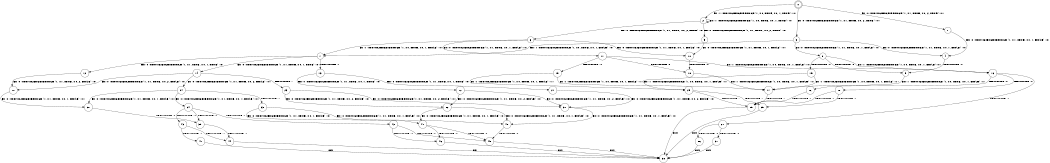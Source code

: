 digraph BCG {
size = "7, 10.5";
center = TRUE;
node [shape = circle];
0 [peripheries = 2];
0 -> 1 [label = "EX !0 !ATOMIC_EXCH_BRANCH (1, +1, TRUE, +0, 2, TRUE) !:0:"];
0 -> 2 [label = "EX !1 !ATOMIC_EXCH_BRANCH (1, +0, TRUE, +0, 1, TRUE) !:0:"];
0 -> 3 [label = "EX !0 !ATOMIC_EXCH_BRANCH (1, +1, TRUE, +0, 2, TRUE) !:0:"];
1 -> 4 [label = "EX !0 !ATOMIC_EXCH_BRANCH (1, +1, TRUE, +0, 1, FALSE) !:0:"];
2 -> 5 [label = "EX !0 !ATOMIC_EXCH_BRANCH (1, +1, TRUE, +0, 2, TRUE) !:0:"];
2 -> 6 [label = "EX !0 !ATOMIC_EXCH_BRANCH (1, +1, TRUE, +0, 2, TRUE) !:0:"];
2 -> 2 [label = "EX !1 !ATOMIC_EXCH_BRANCH (1, +0, TRUE, +0, 1, TRUE) !:0:"];
3 -> 4 [label = "EX !0 !ATOMIC_EXCH_BRANCH (1, +1, TRUE, +0, 1, FALSE) !:0:"];
3 -> 7 [label = "EX !1 !ATOMIC_EXCH_BRANCH (1, +0, TRUE, +0, 1, FALSE) !:0:"];
3 -> 8 [label = "EX !0 !ATOMIC_EXCH_BRANCH (1, +1, TRUE, +0, 1, FALSE) !:0:"];
4 -> 9 [label = "TERMINATE !0"];
5 -> 10 [label = "EX !0 !ATOMIC_EXCH_BRANCH (1, +1, TRUE, +0, 1, FALSE) !:0:"];
6 -> 10 [label = "EX !0 !ATOMIC_EXCH_BRANCH (1, +1, TRUE, +0, 1, FALSE) !:0:"];
6 -> 7 [label = "EX !1 !ATOMIC_EXCH_BRANCH (1, +0, TRUE, +0, 1, FALSE) !:0:"];
6 -> 11 [label = "EX !0 !ATOMIC_EXCH_BRANCH (1, +1, TRUE, +0, 1, FALSE) !:0:"];
7 -> 12 [label = "EX !0 !ATOMIC_EXCH_BRANCH (1, +1, TRUE, +0, 1, TRUE) !:0:"];
7 -> 13 [label = "TERMINATE !1"];
7 -> 14 [label = "EX !0 !ATOMIC_EXCH_BRANCH (1, +1, TRUE, +0, 1, TRUE) !:0:"];
8 -> 9 [label = "TERMINATE !0"];
8 -> 15 [label = "TERMINATE !0"];
8 -> 16 [label = "EX !1 !ATOMIC_EXCH_BRANCH (1, +0, TRUE, +0, 1, FALSE) !:0:"];
9 -> 17 [label = "EX !1 !ATOMIC_EXCH_BRANCH (1, +0, TRUE, +0, 1, FALSE) !:1:"];
10 -> 18 [label = "TERMINATE !0"];
11 -> 18 [label = "TERMINATE !0"];
11 -> 19 [label = "TERMINATE !0"];
11 -> 16 [label = "EX !1 !ATOMIC_EXCH_BRANCH (1, +0, TRUE, +0, 1, FALSE) !:0:"];
12 -> 20 [label = "EX !0 !ATOMIC_EXCH_BRANCH (1, +1, TRUE, +0, 2, FALSE) !:0:"];
13 -> 21 [label = "EX !0 !ATOMIC_EXCH_BRANCH (1, +1, TRUE, +0, 1, TRUE) !:0:"];
13 -> 22 [label = "EX !0 !ATOMIC_EXCH_BRANCH (1, +1, TRUE, +0, 1, TRUE) !:0:"];
14 -> 20 [label = "EX !0 !ATOMIC_EXCH_BRANCH (1, +1, TRUE, +0, 2, FALSE) !:0:"];
14 -> 23 [label = "TERMINATE !1"];
14 -> 24 [label = "EX !0 !ATOMIC_EXCH_BRANCH (1, +1, TRUE, +0, 2, FALSE) !:0:"];
15 -> 17 [label = "EX !1 !ATOMIC_EXCH_BRANCH (1, +0, TRUE, +0, 1, FALSE) !:1:"];
15 -> 25 [label = "EX !1 !ATOMIC_EXCH_BRANCH (1, +0, TRUE, +0, 1, FALSE) !:1:"];
16 -> 26 [label = "TERMINATE !0"];
16 -> 27 [label = "TERMINATE !1"];
16 -> 28 [label = "TERMINATE !0"];
17 -> 29 [label = "TERMINATE !1"];
18 -> 17 [label = "EX !1 !ATOMIC_EXCH_BRANCH (1, +0, TRUE, +0, 1, FALSE) !:1:"];
19 -> 17 [label = "EX !1 !ATOMIC_EXCH_BRANCH (1, +0, TRUE, +0, 1, FALSE) !:1:"];
19 -> 25 [label = "EX !1 !ATOMIC_EXCH_BRANCH (1, +0, TRUE, +0, 1, FALSE) !:1:"];
20 -> 30 [label = "EX !0 !ATOMIC_EXCH_BRANCH (1, +1, TRUE, +0, 1, FALSE) !:0:"];
21 -> 31 [label = "EX !0 !ATOMIC_EXCH_BRANCH (1, +1, TRUE, +0, 2, FALSE) !:0:"];
22 -> 31 [label = "EX !0 !ATOMIC_EXCH_BRANCH (1, +1, TRUE, +0, 2, FALSE) !:0:"];
22 -> 32 [label = "EX !0 !ATOMIC_EXCH_BRANCH (1, +1, TRUE, +0, 2, FALSE) !:0:"];
23 -> 31 [label = "EX !0 !ATOMIC_EXCH_BRANCH (1, +1, TRUE, +0, 2, FALSE) !:0:"];
23 -> 32 [label = "EX !0 !ATOMIC_EXCH_BRANCH (1, +1, TRUE, +0, 2, FALSE) !:0:"];
24 -> 30 [label = "EX !0 !ATOMIC_EXCH_BRANCH (1, +1, TRUE, +0, 1, FALSE) !:0:"];
24 -> 33 [label = "TERMINATE !1"];
24 -> 34 [label = "EX !0 !ATOMIC_EXCH_BRANCH (1, +1, TRUE, +0, 1, FALSE) !:0:"];
25 -> 29 [label = "TERMINATE !1"];
25 -> 35 [label = "TERMINATE !1"];
26 -> 29 [label = "TERMINATE !1"];
27 -> 36 [label = "TERMINATE !0"];
27 -> 37 [label = "TERMINATE !0"];
28 -> 29 [label = "TERMINATE !1"];
28 -> 35 [label = "TERMINATE !1"];
29 -> 38 [label = "exit"];
30 -> 39 [label = "TERMINATE !0"];
31 -> 40 [label = "EX !0 !ATOMIC_EXCH_BRANCH (1, +1, TRUE, +0, 1, FALSE) !:0:"];
32 -> 40 [label = "EX !0 !ATOMIC_EXCH_BRANCH (1, +1, TRUE, +0, 1, FALSE) !:0:"];
32 -> 41 [label = "EX !0 !ATOMIC_EXCH_BRANCH (1, +1, TRUE, +0, 1, FALSE) !:0:"];
33 -> 40 [label = "EX !0 !ATOMIC_EXCH_BRANCH (1, +1, TRUE, +0, 1, FALSE) !:0:"];
33 -> 41 [label = "EX !0 !ATOMIC_EXCH_BRANCH (1, +1, TRUE, +0, 1, FALSE) !:0:"];
34 -> 39 [label = "TERMINATE !0"];
34 -> 42 [label = "TERMINATE !1"];
34 -> 43 [label = "TERMINATE !0"];
35 -> 38 [label = "exit"];
36 -> 38 [label = "exit"];
37 -> 38 [label = "exit"];
39 -> 44 [label = "TERMINATE !1"];
40 -> 45 [label = "TERMINATE !0"];
41 -> 45 [label = "TERMINATE !0"];
41 -> 46 [label = "TERMINATE !0"];
42 -> 45 [label = "TERMINATE !0"];
42 -> 46 [label = "TERMINATE !0"];
43 -> 44 [label = "TERMINATE !1"];
43 -> 47 [label = "TERMINATE !1"];
44 -> 38 [label = "exit"];
45 -> 38 [label = "exit"];
46 -> 38 [label = "exit"];
47 -> 38 [label = "exit"];
}
